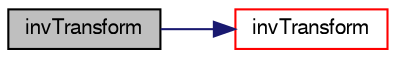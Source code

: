 digraph "invTransform"
{
  bgcolor="transparent";
  edge [fontname="FreeSans",fontsize="10",labelfontname="FreeSans",labelfontsize="10"];
  node [fontname="FreeSans",fontsize="10",shape=record];
  rankdir="LR";
  Node1392 [label="invTransform",height=0.2,width=0.4,color="black", fillcolor="grey75", style="filled", fontcolor="black"];
  Node1392 -> Node1393 [color="midnightblue",fontsize="10",style="solid",fontname="FreeSans"];
  Node1393 [label="invTransform",height=0.2,width=0.4,color="red",URL="$a25002.html#a869981ca72574db7451abd4a181223bd",tooltip="Inverse transform vectorField using transformation tensor field. "];
}
